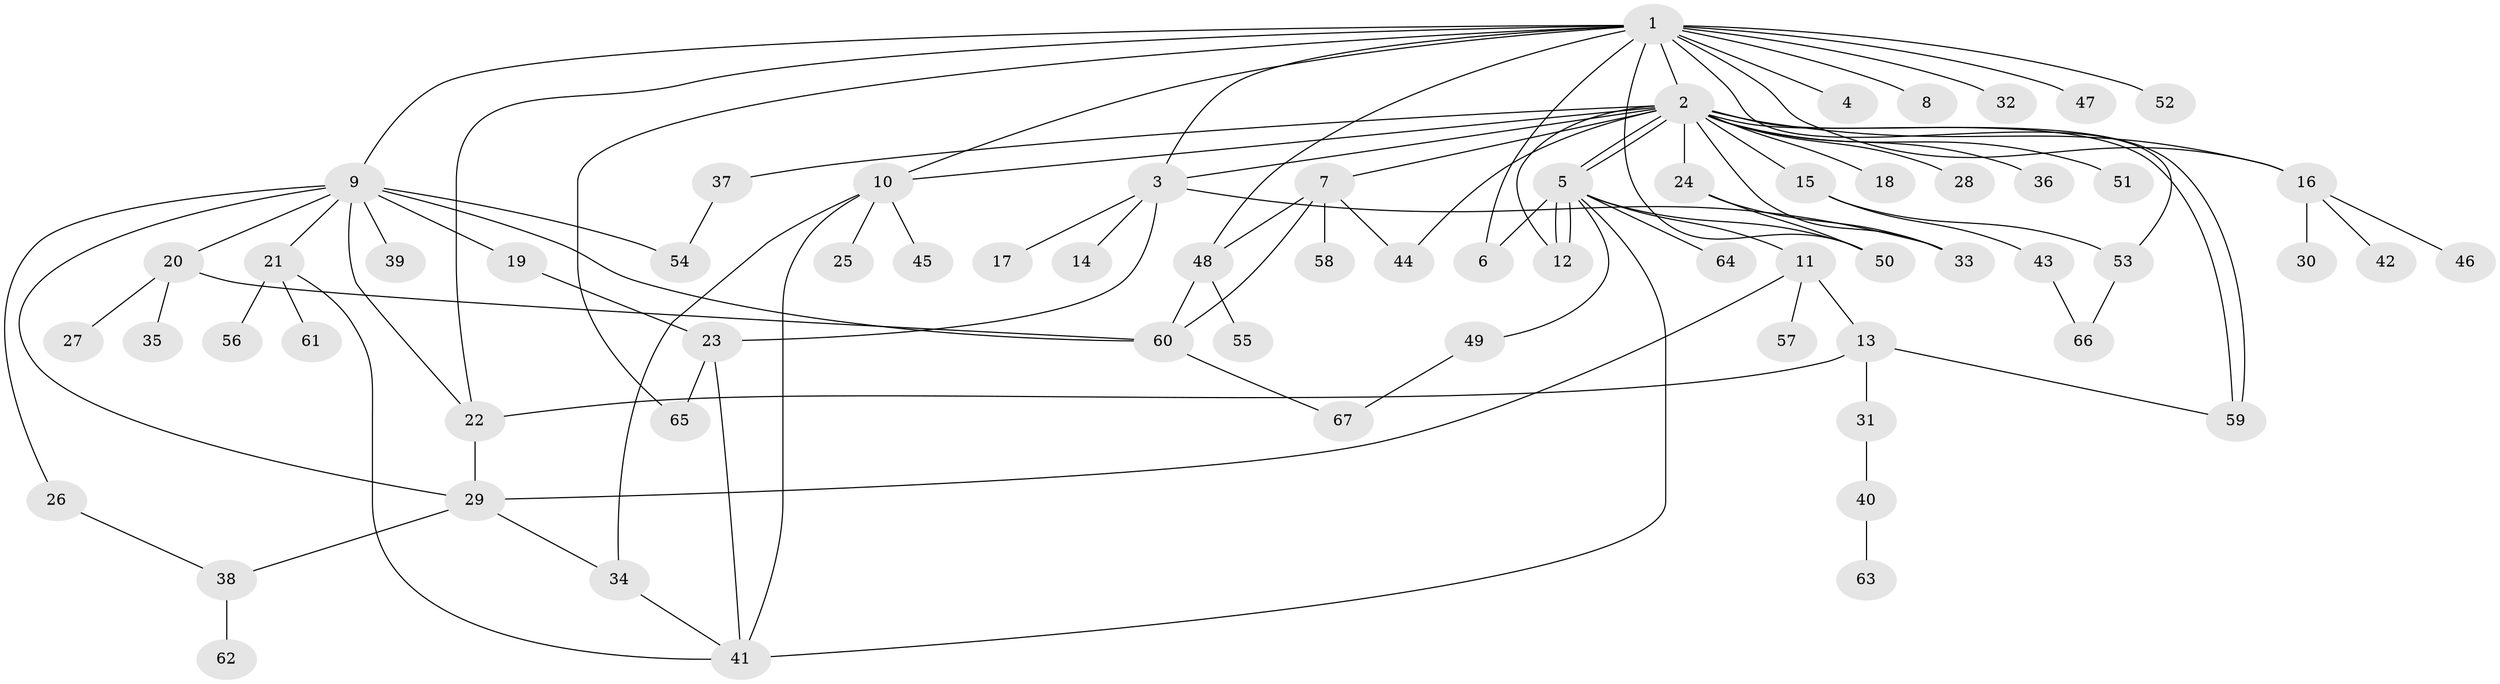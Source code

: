 // coarse degree distribution, {1: 0.65, 10: 0.05, 2: 0.2, 3: 0.05, 8: 0.05}
// Generated by graph-tools (version 1.1) at 2025/51/03/04/25 21:51:43]
// undirected, 67 vertices, 100 edges
graph export_dot {
graph [start="1"]
  node [color=gray90,style=filled];
  1;
  2;
  3;
  4;
  5;
  6;
  7;
  8;
  9;
  10;
  11;
  12;
  13;
  14;
  15;
  16;
  17;
  18;
  19;
  20;
  21;
  22;
  23;
  24;
  25;
  26;
  27;
  28;
  29;
  30;
  31;
  32;
  33;
  34;
  35;
  36;
  37;
  38;
  39;
  40;
  41;
  42;
  43;
  44;
  45;
  46;
  47;
  48;
  49;
  50;
  51;
  52;
  53;
  54;
  55;
  56;
  57;
  58;
  59;
  60;
  61;
  62;
  63;
  64;
  65;
  66;
  67;
  1 -- 2;
  1 -- 3;
  1 -- 4;
  1 -- 6;
  1 -- 8;
  1 -- 9;
  1 -- 10;
  1 -- 16;
  1 -- 22;
  1 -- 32;
  1 -- 47;
  1 -- 48;
  1 -- 50;
  1 -- 52;
  1 -- 53;
  1 -- 65;
  2 -- 3;
  2 -- 5;
  2 -- 5;
  2 -- 7;
  2 -- 10;
  2 -- 12;
  2 -- 15;
  2 -- 16;
  2 -- 18;
  2 -- 24;
  2 -- 28;
  2 -- 33;
  2 -- 36;
  2 -- 37;
  2 -- 44;
  2 -- 51;
  2 -- 59;
  2 -- 59;
  3 -- 14;
  3 -- 17;
  3 -- 23;
  3 -- 33;
  5 -- 6;
  5 -- 11;
  5 -- 12;
  5 -- 12;
  5 -- 41;
  5 -- 49;
  5 -- 50;
  5 -- 64;
  7 -- 44;
  7 -- 48;
  7 -- 58;
  7 -- 60;
  9 -- 19;
  9 -- 20;
  9 -- 21;
  9 -- 22;
  9 -- 26;
  9 -- 29;
  9 -- 39;
  9 -- 54;
  9 -- 60;
  10 -- 25;
  10 -- 34;
  10 -- 41;
  10 -- 45;
  11 -- 13;
  11 -- 29;
  11 -- 57;
  13 -- 22;
  13 -- 31;
  13 -- 59;
  15 -- 43;
  15 -- 53;
  16 -- 30;
  16 -- 42;
  16 -- 46;
  19 -- 23;
  20 -- 27;
  20 -- 35;
  20 -- 60;
  21 -- 41;
  21 -- 56;
  21 -- 61;
  22 -- 29;
  23 -- 41;
  23 -- 65;
  24 -- 33;
  24 -- 50;
  26 -- 38;
  29 -- 34;
  29 -- 38;
  31 -- 40;
  34 -- 41;
  37 -- 54;
  38 -- 62;
  40 -- 63;
  43 -- 66;
  48 -- 55;
  48 -- 60;
  49 -- 67;
  53 -- 66;
  60 -- 67;
}
